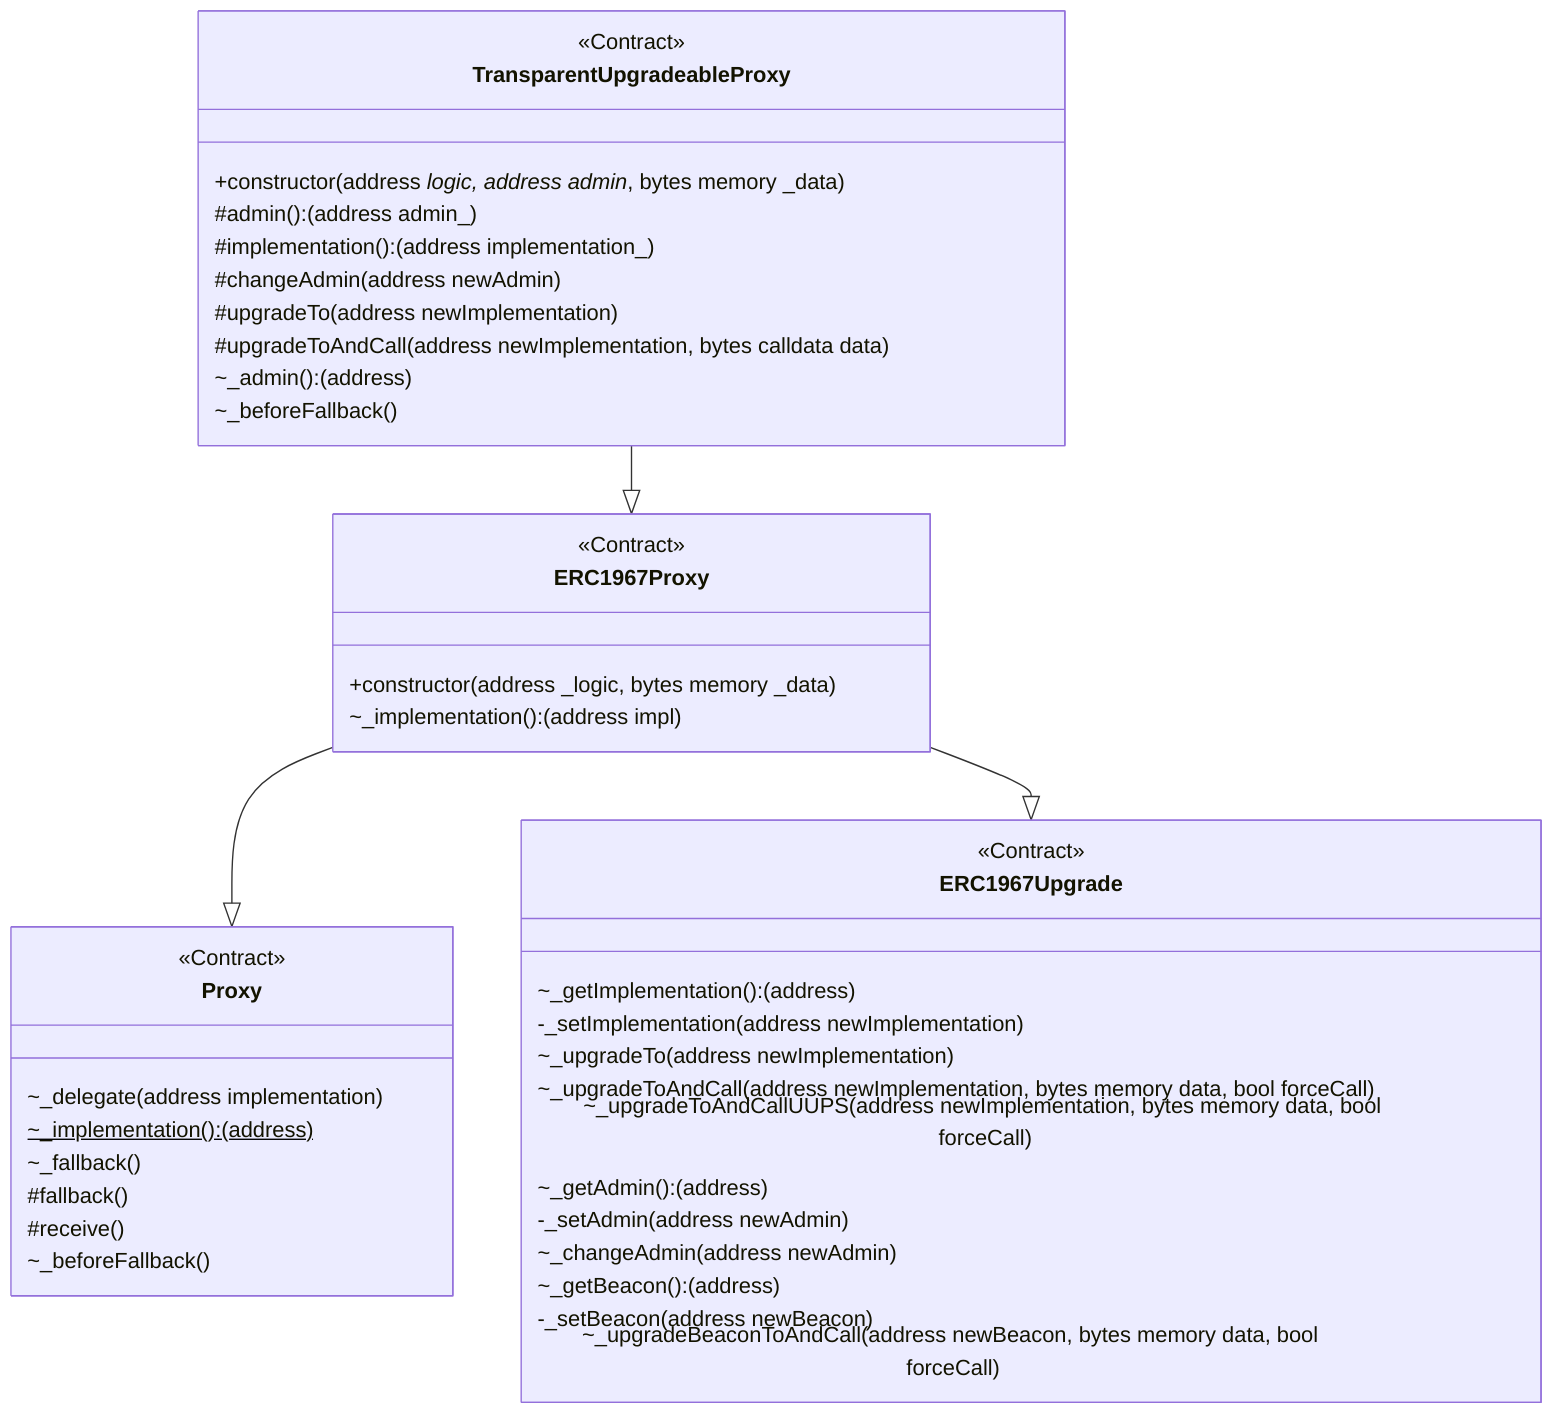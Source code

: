 classDiagram
  %% 1649:3469:5
  class TransparentUpgradeableProxy {
    <<Contract>>
    +constructor(address _logic, address admin_, bytes memory _data)
    #admin(): (address admin_)
    #implementation(): (address implementation_)
    #changeAdmin(address newAdmin)
    #upgradeTo(address newImplementation)
    #upgradeToAndCall(address newImplementation, bytes calldata data)
    ~_admin(): (address)
    ~_beforeFallback()
  }
  
  TransparentUpgradeableProxy --|> ERC1967Proxy
  
  %% 567:723:1
  class ERC1967Proxy {
    <<Contract>>
    +constructor(address _logic, bytes memory _data)
    ~_implementation(): (address impl)
  }
  
  ERC1967Proxy --|> Proxy
  
  %% 723:2523:3
  class Proxy {
    <<Contract>>
    ~_delegate(address implementation)
    ~_implementation(): (address)$
    ~_fallback()
    #fallback()
    #receive()
    ~_beforeFallback()
  }
  
  ERC1967Proxy --|> ERC1967Upgrade
  
  %% 529:5984:2
  class ERC1967Upgrade {
    <<Contract>>
    ~_getImplementation(): (address)
    -_setImplementation(address newImplementation)
    ~_upgradeTo(address newImplementation)
    ~_upgradeToAndCall(address newImplementation, bytes memory data, bool forceCall)
    ~_upgradeToAndCallUUPS(address newImplementation, bytes memory data, bool forceCall)
    ~_getAdmin(): (address)
    -_setAdmin(address newAdmin)
    ~_changeAdmin(address newAdmin)
    ~_getBeacon(): (address)
    -_setBeacon(address newBeacon)
    ~_upgradeBeaconToAndCall(address newBeacon, bytes memory data, bool forceCall)
  }